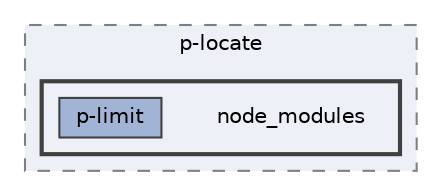 digraph "pkiclassroomrescheduler/src/main/frontend/node_modules/p-locate/node_modules"
{
 // LATEX_PDF_SIZE
  bgcolor="transparent";
  edge [fontname=Helvetica,fontsize=10,labelfontname=Helvetica,labelfontsize=10];
  node [fontname=Helvetica,fontsize=10,shape=box,height=0.2,width=0.4];
  compound=true
  subgraph clusterdir_873ac20fbd7ad004c884bedc797b81b1 {
    graph [ bgcolor="#edf0f7", pencolor="grey50", label="p-locate", fontname=Helvetica,fontsize=10 style="filled,dashed", URL="dir_873ac20fbd7ad004c884bedc797b81b1.html",tooltip=""]
  subgraph clusterdir_97cf976a2c81bbfe50918b5f6cc4b9d7 {
    graph [ bgcolor="#edf0f7", pencolor="grey25", label="", fontname=Helvetica,fontsize=10 style="filled,bold", URL="dir_97cf976a2c81bbfe50918b5f6cc4b9d7.html",tooltip=""]
    dir_97cf976a2c81bbfe50918b5f6cc4b9d7 [shape=plaintext, label="node_modules"];
  dir_5ead91060f257677f63cc80a4a07baeb [label="p-limit", fillcolor="#a2b4d6", color="grey25", style="filled", URL="dir_5ead91060f257677f63cc80a4a07baeb.html",tooltip=""];
  }
  }
}
